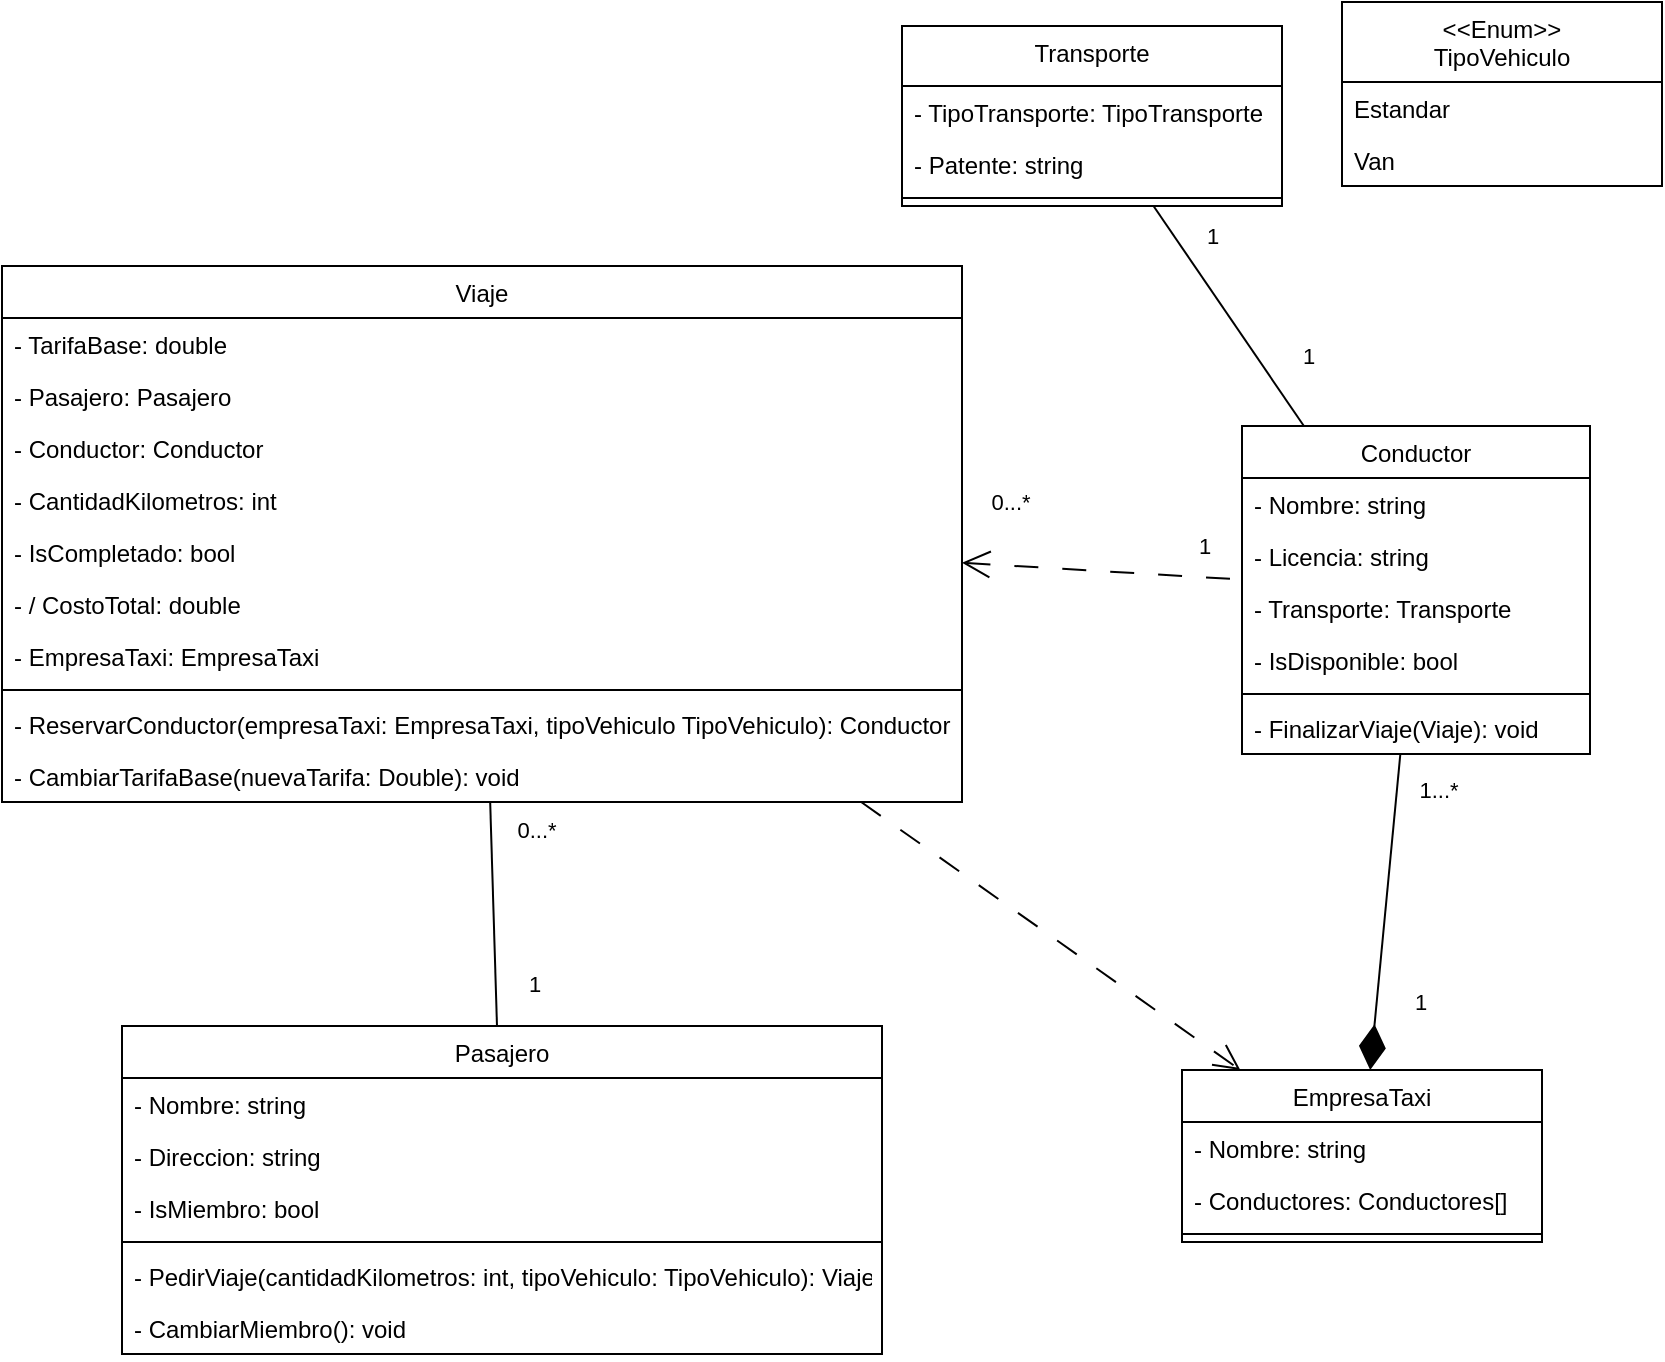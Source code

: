 <mxfile version="24.7.13">
  <diagram id="C5RBs43oDa-KdzZeNtuy" name="Page-1">
    <mxGraphModel dx="1753" dy="528" grid="1" gridSize="10" guides="1" tooltips="1" connect="1" arrows="1" fold="1" page="1" pageScale="1" pageWidth="827" pageHeight="1169" math="0" shadow="0">
      <root>
        <mxCell id="WIyWlLk6GJQsqaUBKTNV-0" />
        <mxCell id="WIyWlLk6GJQsqaUBKTNV-1" parent="WIyWlLk6GJQsqaUBKTNV-0" />
        <mxCell id="zkfFHV4jXpPFQw0GAbJ--13" value="EmpresaTaxi" style="swimlane;fontStyle=0;align=center;verticalAlign=top;childLayout=stackLayout;horizontal=1;startSize=26;horizontalStack=0;resizeParent=1;resizeLast=0;collapsible=1;marginBottom=0;rounded=0;shadow=0;strokeWidth=1;" parent="WIyWlLk6GJQsqaUBKTNV-1" vertex="1">
          <mxGeometry x="580" y="542" width="180" height="86" as="geometry">
            <mxRectangle x="340" y="380" width="170" height="26" as="alternateBounds" />
          </mxGeometry>
        </mxCell>
        <mxCell id="zkfFHV4jXpPFQw0GAbJ--14" value="- Nombre: string" style="text;align=left;verticalAlign=top;spacingLeft=4;spacingRight=4;overflow=hidden;rotatable=0;points=[[0,0.5],[1,0.5]];portConstraint=eastwest;" parent="zkfFHV4jXpPFQw0GAbJ--13" vertex="1">
          <mxGeometry y="26" width="180" height="26" as="geometry" />
        </mxCell>
        <mxCell id="r7VxcP5SgxCXafzg01I7-47" value="- Conductores: Conductores[]" style="text;align=left;verticalAlign=top;spacingLeft=4;spacingRight=4;overflow=hidden;rotatable=0;points=[[0,0.5],[1,0.5]];portConstraint=eastwest;" vertex="1" parent="zkfFHV4jXpPFQw0GAbJ--13">
          <mxGeometry y="52" width="180" height="26" as="geometry" />
        </mxCell>
        <mxCell id="zkfFHV4jXpPFQw0GAbJ--15" value="" style="line;html=1;strokeWidth=1;align=left;verticalAlign=middle;spacingTop=-1;spacingLeft=3;spacingRight=3;rotatable=0;labelPosition=right;points=[];portConstraint=eastwest;" parent="zkfFHV4jXpPFQw0GAbJ--13" vertex="1">
          <mxGeometry y="78" width="180" height="8" as="geometry" />
        </mxCell>
        <mxCell id="r7VxcP5SgxCXafzg01I7-19" style="rounded=0;orthogonalLoop=1;jettySize=auto;html=1;endArrow=diamondThin;endFill=1;endSize=20;" edge="1" parent="WIyWlLk6GJQsqaUBKTNV-1" source="r7VxcP5SgxCXafzg01I7-3" target="zkfFHV4jXpPFQw0GAbJ--13">
          <mxGeometry relative="1" as="geometry" />
        </mxCell>
        <mxCell id="r7VxcP5SgxCXafzg01I7-26" value="1" style="edgeLabel;html=1;align=center;verticalAlign=middle;resizable=0;points=[];" vertex="1" connectable="0" parent="r7VxcP5SgxCXafzg01I7-19">
          <mxGeometry x="0.819" y="1" relative="1" as="geometry">
            <mxPoint x="22" y="-20" as="offset" />
          </mxGeometry>
        </mxCell>
        <mxCell id="r7VxcP5SgxCXafzg01I7-27" value="1...*" style="edgeLabel;html=1;align=center;verticalAlign=middle;resizable=0;points=[];" vertex="1" connectable="0" parent="r7VxcP5SgxCXafzg01I7-19">
          <mxGeometry x="-0.774" relative="1" as="geometry">
            <mxPoint x="20" as="offset" />
          </mxGeometry>
        </mxCell>
        <mxCell id="r7VxcP5SgxCXafzg01I7-0" value="Transporte" style="swimlane;fontStyle=0;align=center;verticalAlign=top;childLayout=stackLayout;horizontal=1;startSize=30;horizontalStack=0;resizeParent=1;resizeLast=0;collapsible=1;marginBottom=0;rounded=0;shadow=0;strokeWidth=1;" vertex="1" parent="WIyWlLk6GJQsqaUBKTNV-1">
          <mxGeometry x="440" y="20" width="190" height="90" as="geometry">
            <mxRectangle x="340" y="380" width="170" height="26" as="alternateBounds" />
          </mxGeometry>
        </mxCell>
        <mxCell id="r7VxcP5SgxCXafzg01I7-1" value="- TipoTransporte: TipoTransporte" style="text;align=left;verticalAlign=top;spacingLeft=4;spacingRight=4;overflow=hidden;rotatable=0;points=[[0,0.5],[1,0.5]];portConstraint=eastwest;" vertex="1" parent="r7VxcP5SgxCXafzg01I7-0">
          <mxGeometry y="30" width="190" height="26" as="geometry" />
        </mxCell>
        <mxCell id="r7VxcP5SgxCXafzg01I7-46" value="- Patente: string" style="text;align=left;verticalAlign=top;spacingLeft=4;spacingRight=4;overflow=hidden;rotatable=0;points=[[0,0.5],[1,0.5]];portConstraint=eastwest;" vertex="1" parent="r7VxcP5SgxCXafzg01I7-0">
          <mxGeometry y="56" width="190" height="26" as="geometry" />
        </mxCell>
        <mxCell id="r7VxcP5SgxCXafzg01I7-2" value="" style="line;html=1;strokeWidth=1;align=left;verticalAlign=middle;spacingTop=-1;spacingLeft=3;spacingRight=3;rotatable=0;labelPosition=right;points=[];portConstraint=eastwest;" vertex="1" parent="r7VxcP5SgxCXafzg01I7-0">
          <mxGeometry y="82" width="190" height="8" as="geometry" />
        </mxCell>
        <mxCell id="r7VxcP5SgxCXafzg01I7-18" style="rounded=0;orthogonalLoop=1;jettySize=auto;html=1;endArrow=none;endFill=0;" edge="1" parent="WIyWlLk6GJQsqaUBKTNV-1" source="r7VxcP5SgxCXafzg01I7-3" target="r7VxcP5SgxCXafzg01I7-0">
          <mxGeometry relative="1" as="geometry" />
        </mxCell>
        <mxCell id="r7VxcP5SgxCXafzg01I7-24" value="1" style="edgeLabel;html=1;align=center;verticalAlign=middle;resizable=0;points=[];" vertex="1" connectable="0" parent="r7VxcP5SgxCXafzg01I7-18">
          <mxGeometry x="0.745" y="1" relative="1" as="geometry">
            <mxPoint x="20" as="offset" />
          </mxGeometry>
        </mxCell>
        <mxCell id="r7VxcP5SgxCXafzg01I7-25" value="1" style="edgeLabel;html=1;align=center;verticalAlign=middle;resizable=0;points=[];" vertex="1" connectable="0" parent="r7VxcP5SgxCXafzg01I7-18">
          <mxGeometry x="-0.709" relative="1" as="geometry">
            <mxPoint x="13" y="-19" as="offset" />
          </mxGeometry>
        </mxCell>
        <mxCell id="r7VxcP5SgxCXafzg01I7-3" value="Conductor" style="swimlane;fontStyle=0;align=center;verticalAlign=top;childLayout=stackLayout;horizontal=1;startSize=26;horizontalStack=0;resizeParent=1;resizeLast=0;collapsible=1;marginBottom=0;rounded=0;shadow=0;strokeWidth=1;" vertex="1" parent="WIyWlLk6GJQsqaUBKTNV-1">
          <mxGeometry x="610" y="220" width="174" height="164" as="geometry">
            <mxRectangle x="340" y="380" width="170" height="26" as="alternateBounds" />
          </mxGeometry>
        </mxCell>
        <mxCell id="r7VxcP5SgxCXafzg01I7-4" value="- Nombre: string" style="text;align=left;verticalAlign=top;spacingLeft=4;spacingRight=4;overflow=hidden;rotatable=0;points=[[0,0.5],[1,0.5]];portConstraint=eastwest;" vertex="1" parent="r7VxcP5SgxCXafzg01I7-3">
          <mxGeometry y="26" width="174" height="26" as="geometry" />
        </mxCell>
        <mxCell id="r7VxcP5SgxCXafzg01I7-36" value="- Licencia: string" style="text;align=left;verticalAlign=top;spacingLeft=4;spacingRight=4;overflow=hidden;rotatable=0;points=[[0,0.5],[1,0.5]];portConstraint=eastwest;" vertex="1" parent="r7VxcP5SgxCXafzg01I7-3">
          <mxGeometry y="52" width="174" height="26" as="geometry" />
        </mxCell>
        <mxCell id="r7VxcP5SgxCXafzg01I7-37" value="- Transporte: Transporte" style="text;align=left;verticalAlign=top;spacingLeft=4;spacingRight=4;overflow=hidden;rotatable=0;points=[[0,0.5],[1,0.5]];portConstraint=eastwest;" vertex="1" parent="r7VxcP5SgxCXafzg01I7-3">
          <mxGeometry y="78" width="174" height="26" as="geometry" />
        </mxCell>
        <mxCell id="r7VxcP5SgxCXafzg01I7-38" value="- IsDisponible: bool" style="text;align=left;verticalAlign=top;spacingLeft=4;spacingRight=4;overflow=hidden;rotatable=0;points=[[0,0.5],[1,0.5]];portConstraint=eastwest;" vertex="1" parent="r7VxcP5SgxCXafzg01I7-3">
          <mxGeometry y="104" width="174" height="26" as="geometry" />
        </mxCell>
        <mxCell id="r7VxcP5SgxCXafzg01I7-5" value="" style="line;html=1;strokeWidth=1;align=left;verticalAlign=middle;spacingTop=-1;spacingLeft=3;spacingRight=3;rotatable=0;labelPosition=right;points=[];portConstraint=eastwest;" vertex="1" parent="r7VxcP5SgxCXafzg01I7-3">
          <mxGeometry y="130" width="174" height="8" as="geometry" />
        </mxCell>
        <mxCell id="r7VxcP5SgxCXafzg01I7-44" value="- FinalizarViaje(Viaje): void" style="text;align=left;verticalAlign=top;spacingLeft=4;spacingRight=4;overflow=hidden;rotatable=0;points=[[0,0.5],[1,0.5]];portConstraint=eastwest;" vertex="1" parent="r7VxcP5SgxCXafzg01I7-3">
          <mxGeometry y="138" width="174" height="26" as="geometry" />
        </mxCell>
        <mxCell id="r7VxcP5SgxCXafzg01I7-16" style="rounded=0;orthogonalLoop=1;jettySize=auto;html=1;endArrow=none;endFill=0;" edge="1" parent="WIyWlLk6GJQsqaUBKTNV-1" source="r7VxcP5SgxCXafzg01I7-6" target="r7VxcP5SgxCXafzg01I7-9">
          <mxGeometry relative="1" as="geometry" />
        </mxCell>
        <mxCell id="r7VxcP5SgxCXafzg01I7-20" value="0...*" style="edgeLabel;html=1;align=center;verticalAlign=middle;resizable=0;points=[];" vertex="1" connectable="0" parent="r7VxcP5SgxCXafzg01I7-16">
          <mxGeometry x="0.818" y="-2" relative="1" as="geometry">
            <mxPoint x="20" y="4" as="offset" />
          </mxGeometry>
        </mxCell>
        <mxCell id="r7VxcP5SgxCXafzg01I7-21" value="1" style="edgeLabel;html=1;align=center;verticalAlign=middle;resizable=0;points=[];" vertex="1" connectable="0" parent="r7VxcP5SgxCXafzg01I7-16">
          <mxGeometry x="-0.786" y="1" relative="1" as="geometry">
            <mxPoint x="20" y="-9" as="offset" />
          </mxGeometry>
        </mxCell>
        <mxCell id="r7VxcP5SgxCXafzg01I7-6" value="Pasajero" style="swimlane;fontStyle=0;align=center;verticalAlign=top;childLayout=stackLayout;horizontal=1;startSize=26;horizontalStack=0;resizeParent=1;resizeLast=0;collapsible=1;marginBottom=0;rounded=0;shadow=0;strokeWidth=1;" vertex="1" parent="WIyWlLk6GJQsqaUBKTNV-1">
          <mxGeometry x="50" y="520" width="380" height="164" as="geometry">
            <mxRectangle x="340" y="380" width="170" height="26" as="alternateBounds" />
          </mxGeometry>
        </mxCell>
        <mxCell id="r7VxcP5SgxCXafzg01I7-7" value="- Nombre: string" style="text;align=left;verticalAlign=top;spacingLeft=4;spacingRight=4;overflow=hidden;rotatable=0;points=[[0,0.5],[1,0.5]];portConstraint=eastwest;" vertex="1" parent="r7VxcP5SgxCXafzg01I7-6">
          <mxGeometry y="26" width="380" height="26" as="geometry" />
        </mxCell>
        <mxCell id="r7VxcP5SgxCXafzg01I7-28" value="- Direccion: string" style="text;align=left;verticalAlign=top;spacingLeft=4;spacingRight=4;overflow=hidden;rotatable=0;points=[[0,0.5],[1,0.5]];portConstraint=eastwest;" vertex="1" parent="r7VxcP5SgxCXafzg01I7-6">
          <mxGeometry y="52" width="380" height="26" as="geometry" />
        </mxCell>
        <mxCell id="r7VxcP5SgxCXafzg01I7-29" value="- IsMiembro: bool" style="text;align=left;verticalAlign=top;spacingLeft=4;spacingRight=4;overflow=hidden;rotatable=0;points=[[0,0.5],[1,0.5]];portConstraint=eastwest;" vertex="1" parent="r7VxcP5SgxCXafzg01I7-6">
          <mxGeometry y="78" width="380" height="26" as="geometry" />
        </mxCell>
        <mxCell id="r7VxcP5SgxCXafzg01I7-8" value="" style="line;html=1;strokeWidth=1;align=left;verticalAlign=middle;spacingTop=-1;spacingLeft=3;spacingRight=3;rotatable=0;labelPosition=right;points=[];portConstraint=eastwest;" vertex="1" parent="r7VxcP5SgxCXafzg01I7-6">
          <mxGeometry y="104" width="380" height="8" as="geometry" />
        </mxCell>
        <mxCell id="r7VxcP5SgxCXafzg01I7-30" value="- PedirViaje(cantidadKilometros: int, tipoVehiculo: TipoVehiculo): Viaje" style="text;align=left;verticalAlign=top;spacingLeft=4;spacingRight=4;overflow=hidden;rotatable=0;points=[[0,0.5],[1,0.5]];portConstraint=eastwest;" vertex="1" parent="r7VxcP5SgxCXafzg01I7-6">
          <mxGeometry y="112" width="380" height="26" as="geometry" />
        </mxCell>
        <mxCell id="r7VxcP5SgxCXafzg01I7-48" value="- CambiarMiembro(): void" style="text;align=left;verticalAlign=top;spacingLeft=4;spacingRight=4;overflow=hidden;rotatable=0;points=[[0,0.5],[1,0.5]];portConstraint=eastwest;" vertex="1" parent="r7VxcP5SgxCXafzg01I7-6">
          <mxGeometry y="138" width="380" height="26" as="geometry" />
        </mxCell>
        <mxCell id="r7VxcP5SgxCXafzg01I7-17" style="rounded=0;orthogonalLoop=1;jettySize=auto;html=1;endArrow=none;endFill=0;dashed=1;dashPattern=12 12;startArrow=open;startFill=0;startSize=12;" edge="1" parent="WIyWlLk6GJQsqaUBKTNV-1" source="r7VxcP5SgxCXafzg01I7-9" target="r7VxcP5SgxCXafzg01I7-3">
          <mxGeometry relative="1" as="geometry" />
        </mxCell>
        <mxCell id="r7VxcP5SgxCXafzg01I7-22" value="1" style="edgeLabel;html=1;align=center;verticalAlign=middle;resizable=0;points=[];" vertex="1" connectable="0" parent="r7VxcP5SgxCXafzg01I7-17">
          <mxGeometry x="0.673" y="-2" relative="1" as="geometry">
            <mxPoint x="4" y="-18" as="offset" />
          </mxGeometry>
        </mxCell>
        <mxCell id="r7VxcP5SgxCXafzg01I7-23" value="0...*" style="edgeLabel;html=1;align=center;verticalAlign=middle;resizable=0;points=[];" vertex="1" connectable="0" parent="r7VxcP5SgxCXafzg01I7-17">
          <mxGeometry x="-0.8" y="1" relative="1" as="geometry">
            <mxPoint x="10" y="-30" as="offset" />
          </mxGeometry>
        </mxCell>
        <mxCell id="r7VxcP5SgxCXafzg01I7-50" style="rounded=0;orthogonalLoop=1;jettySize=auto;html=1;dashed=1;dashPattern=12 12;endArrow=open;endFill=0;endSize=11;" edge="1" parent="WIyWlLk6GJQsqaUBKTNV-1" source="r7VxcP5SgxCXafzg01I7-9" target="zkfFHV4jXpPFQw0GAbJ--13">
          <mxGeometry relative="1" as="geometry" />
        </mxCell>
        <mxCell id="r7VxcP5SgxCXafzg01I7-9" value="Viaje" style="swimlane;fontStyle=0;align=center;verticalAlign=top;childLayout=stackLayout;horizontal=1;startSize=26;horizontalStack=0;resizeParent=1;resizeLast=0;collapsible=1;marginBottom=0;rounded=0;shadow=0;strokeWidth=1;" vertex="1" parent="WIyWlLk6GJQsqaUBKTNV-1">
          <mxGeometry x="-10" y="140" width="480" height="268" as="geometry">
            <mxRectangle x="340" y="380" width="170" height="26" as="alternateBounds" />
          </mxGeometry>
        </mxCell>
        <mxCell id="r7VxcP5SgxCXafzg01I7-10" value="- TarifaBase: double" style="text;align=left;verticalAlign=top;spacingLeft=4;spacingRight=4;overflow=hidden;rotatable=0;points=[[0,0.5],[1,0.5]];portConstraint=eastwest;" vertex="1" parent="r7VxcP5SgxCXafzg01I7-9">
          <mxGeometry y="26" width="480" height="26" as="geometry" />
        </mxCell>
        <mxCell id="r7VxcP5SgxCXafzg01I7-31" value="- Pasajero: Pasajero" style="text;align=left;verticalAlign=top;spacingLeft=4;spacingRight=4;overflow=hidden;rotatable=0;points=[[0,0.5],[1,0.5]];portConstraint=eastwest;" vertex="1" parent="r7VxcP5SgxCXafzg01I7-9">
          <mxGeometry y="52" width="480" height="26" as="geometry" />
        </mxCell>
        <mxCell id="r7VxcP5SgxCXafzg01I7-32" value="- Conductor: Conductor" style="text;align=left;verticalAlign=top;spacingLeft=4;spacingRight=4;overflow=hidden;rotatable=0;points=[[0,0.5],[1,0.5]];portConstraint=eastwest;" vertex="1" parent="r7VxcP5SgxCXafzg01I7-9">
          <mxGeometry y="78" width="480" height="26" as="geometry" />
        </mxCell>
        <mxCell id="r7VxcP5SgxCXafzg01I7-33" value="- CantidadKilometros: int" style="text;align=left;verticalAlign=top;spacingLeft=4;spacingRight=4;overflow=hidden;rotatable=0;points=[[0,0.5],[1,0.5]];portConstraint=eastwest;" vertex="1" parent="r7VxcP5SgxCXafzg01I7-9">
          <mxGeometry y="104" width="480" height="26" as="geometry" />
        </mxCell>
        <mxCell id="r7VxcP5SgxCXafzg01I7-45" value="- IsCompletado: bool" style="text;align=left;verticalAlign=top;spacingLeft=4;spacingRight=4;overflow=hidden;rotatable=0;points=[[0,0.5],[1,0.5]];portConstraint=eastwest;" vertex="1" parent="r7VxcP5SgxCXafzg01I7-9">
          <mxGeometry y="130" width="480" height="26" as="geometry" />
        </mxCell>
        <mxCell id="r7VxcP5SgxCXafzg01I7-35" value="- / CostoTotal: double" style="text;align=left;verticalAlign=top;spacingLeft=4;spacingRight=4;overflow=hidden;rotatable=0;points=[[0,0.5],[1,0.5]];portConstraint=eastwest;" vertex="1" parent="r7VxcP5SgxCXafzg01I7-9">
          <mxGeometry y="156" width="480" height="26" as="geometry" />
        </mxCell>
        <mxCell id="r7VxcP5SgxCXafzg01I7-53" value="- EmpresaTaxi: EmpresaTaxi" style="text;align=left;verticalAlign=top;spacingLeft=4;spacingRight=4;overflow=hidden;rotatable=0;points=[[0,0.5],[1,0.5]];portConstraint=eastwest;" vertex="1" parent="r7VxcP5SgxCXafzg01I7-9">
          <mxGeometry y="182" width="480" height="26" as="geometry" />
        </mxCell>
        <mxCell id="r7VxcP5SgxCXafzg01I7-11" value="" style="line;html=1;strokeWidth=1;align=left;verticalAlign=middle;spacingTop=-1;spacingLeft=3;spacingRight=3;rotatable=0;labelPosition=right;points=[];portConstraint=eastwest;" vertex="1" parent="r7VxcP5SgxCXafzg01I7-9">
          <mxGeometry y="208" width="480" height="8" as="geometry" />
        </mxCell>
        <mxCell id="r7VxcP5SgxCXafzg01I7-34" value="- ReservarConductor(empresaTaxi: EmpresaTaxi, tipoVehiculo TipoVehiculo): Conductor" style="text;align=left;verticalAlign=top;spacingLeft=4;spacingRight=4;overflow=hidden;rotatable=0;points=[[0,0.5],[1,0.5]];portConstraint=eastwest;" vertex="1" parent="r7VxcP5SgxCXafzg01I7-9">
          <mxGeometry y="216" width="480" height="26" as="geometry" />
        </mxCell>
        <mxCell id="r7VxcP5SgxCXafzg01I7-49" value="- CambiarTarifaBase(nuevaTarifa: Double): void" style="text;align=left;verticalAlign=top;spacingLeft=4;spacingRight=4;overflow=hidden;rotatable=0;points=[[0,0.5],[1,0.5]];portConstraint=eastwest;" vertex="1" parent="r7VxcP5SgxCXafzg01I7-9">
          <mxGeometry y="242" width="480" height="26" as="geometry" />
        </mxCell>
        <mxCell id="r7VxcP5SgxCXafzg01I7-52" style="edgeStyle=orthogonalEdgeStyle;rounded=0;orthogonalLoop=1;jettySize=auto;html=1;exitX=1;exitY=0.5;exitDx=0;exitDy=0;" edge="1" parent="r7VxcP5SgxCXafzg01I7-9" source="r7VxcP5SgxCXafzg01I7-32" target="r7VxcP5SgxCXafzg01I7-32">
          <mxGeometry relative="1" as="geometry" />
        </mxCell>
        <mxCell id="r7VxcP5SgxCXafzg01I7-12" value="&lt;&lt;Enum&gt;&gt;&#xa;TipoVehiculo" style="swimlane;fontStyle=0;align=center;verticalAlign=top;childLayout=stackLayout;horizontal=1;startSize=40;horizontalStack=0;resizeParent=1;resizeLast=0;collapsible=1;marginBottom=0;rounded=0;shadow=0;strokeWidth=1;" vertex="1" parent="WIyWlLk6GJQsqaUBKTNV-1">
          <mxGeometry x="660" y="8" width="160" height="92" as="geometry">
            <mxRectangle x="340" y="380" width="170" height="26" as="alternateBounds" />
          </mxGeometry>
        </mxCell>
        <mxCell id="r7VxcP5SgxCXafzg01I7-13" value="Estandar" style="text;align=left;verticalAlign=top;spacingLeft=4;spacingRight=4;overflow=hidden;rotatable=0;points=[[0,0.5],[1,0.5]];portConstraint=eastwest;" vertex="1" parent="r7VxcP5SgxCXafzg01I7-12">
          <mxGeometry y="40" width="160" height="26" as="geometry" />
        </mxCell>
        <mxCell id="r7VxcP5SgxCXafzg01I7-15" value="Van" style="text;align=left;verticalAlign=top;spacingLeft=4;spacingRight=4;overflow=hidden;rotatable=0;points=[[0,0.5],[1,0.5]];portConstraint=eastwest;" vertex="1" parent="r7VxcP5SgxCXafzg01I7-12">
          <mxGeometry y="66" width="160" height="26" as="geometry" />
        </mxCell>
      </root>
    </mxGraphModel>
  </diagram>
</mxfile>
